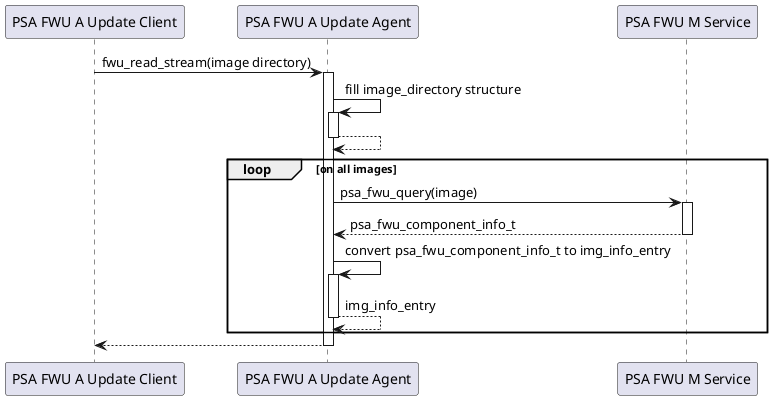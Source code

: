 '-------------------------------------------------------------------------------
' Copyright (c) 2024, Arm Limited and Contributors. All rights reserved.
'
' SPDX-License-Identifier: BSD-3-Clause
'
'-------------------------------------------------------------------------------

@startuml
participant "PSA FWU A Update Client" as client
participant "PSA FWU A Update Agent" as agent
participant "PSA FWU M Service" as service

autoactivate on

client -> agent: fwu_read_stream(image directory)

agent -> agent: fill image_directory structure
agent --> agent

loop on all images
	agent -> service: psa_fwu_query(image)
	service --> agent: psa_fwu_component_info_t

	agent -> agent: convert psa_fwu_component_info_t to img_info_entry
	agent --> agent: img_info_entry
end

agent --> client

@enduml
